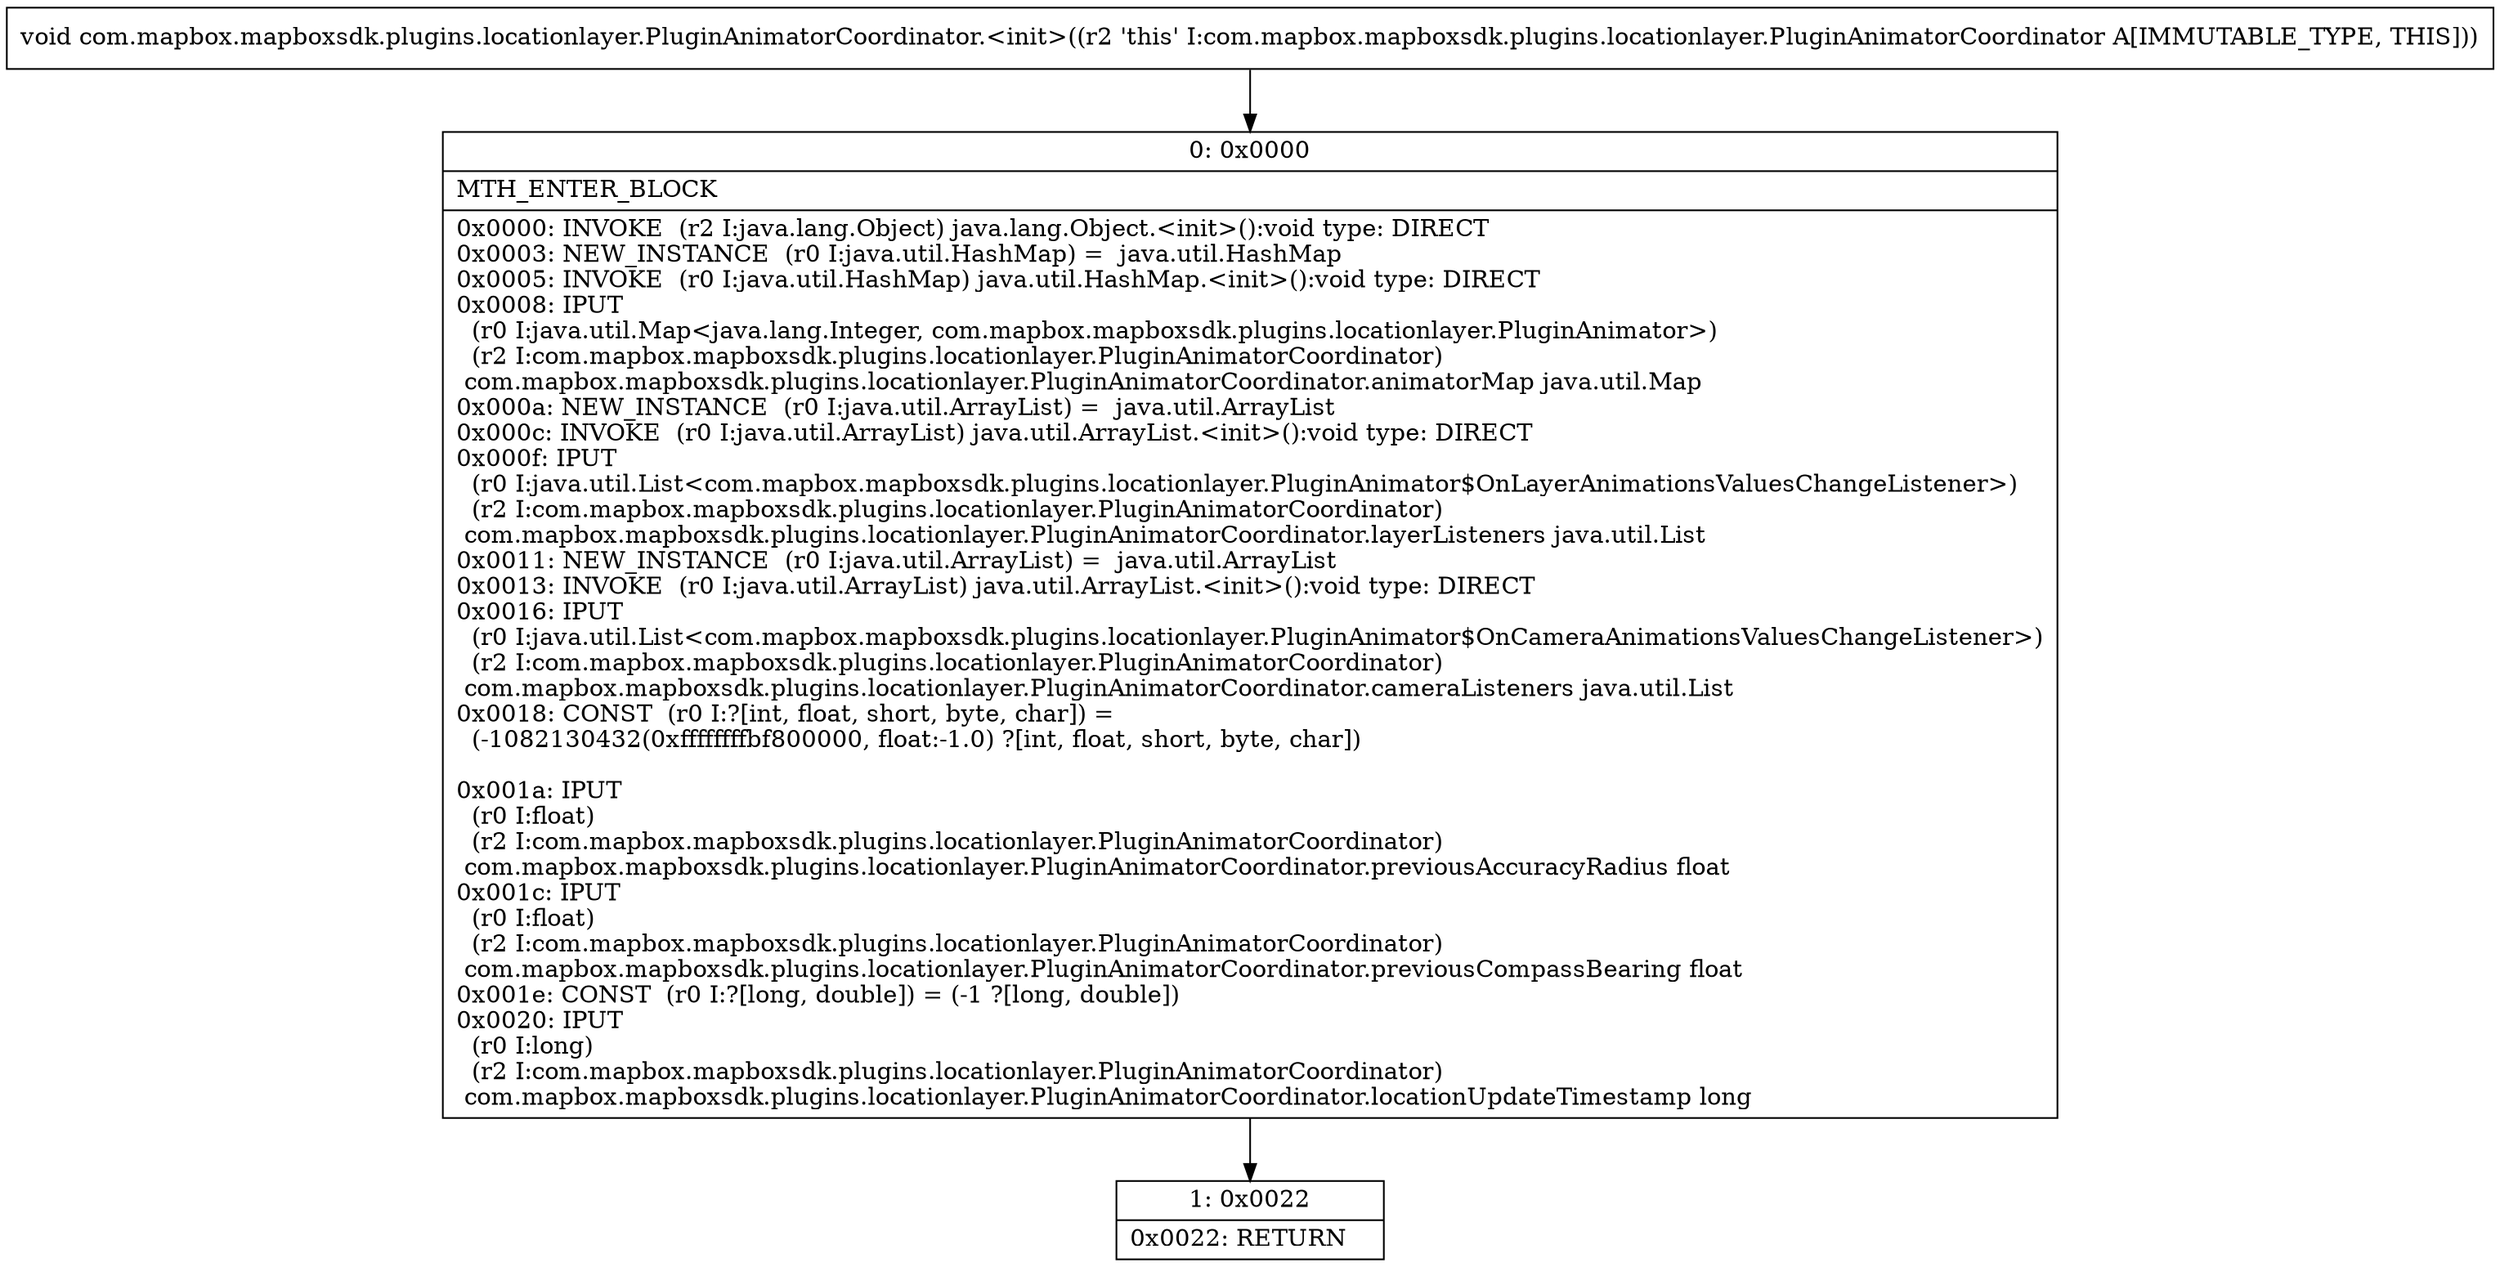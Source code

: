 digraph "CFG forcom.mapbox.mapboxsdk.plugins.locationlayer.PluginAnimatorCoordinator.\<init\>()V" {
Node_0 [shape=record,label="{0\:\ 0x0000|MTH_ENTER_BLOCK\l|0x0000: INVOKE  (r2 I:java.lang.Object) java.lang.Object.\<init\>():void type: DIRECT \l0x0003: NEW_INSTANCE  (r0 I:java.util.HashMap) =  java.util.HashMap \l0x0005: INVOKE  (r0 I:java.util.HashMap) java.util.HashMap.\<init\>():void type: DIRECT \l0x0008: IPUT  \l  (r0 I:java.util.Map\<java.lang.Integer, com.mapbox.mapboxsdk.plugins.locationlayer.PluginAnimator\>)\l  (r2 I:com.mapbox.mapboxsdk.plugins.locationlayer.PluginAnimatorCoordinator)\l com.mapbox.mapboxsdk.plugins.locationlayer.PluginAnimatorCoordinator.animatorMap java.util.Map \l0x000a: NEW_INSTANCE  (r0 I:java.util.ArrayList) =  java.util.ArrayList \l0x000c: INVOKE  (r0 I:java.util.ArrayList) java.util.ArrayList.\<init\>():void type: DIRECT \l0x000f: IPUT  \l  (r0 I:java.util.List\<com.mapbox.mapboxsdk.plugins.locationlayer.PluginAnimator$OnLayerAnimationsValuesChangeListener\>)\l  (r2 I:com.mapbox.mapboxsdk.plugins.locationlayer.PluginAnimatorCoordinator)\l com.mapbox.mapboxsdk.plugins.locationlayer.PluginAnimatorCoordinator.layerListeners java.util.List \l0x0011: NEW_INSTANCE  (r0 I:java.util.ArrayList) =  java.util.ArrayList \l0x0013: INVOKE  (r0 I:java.util.ArrayList) java.util.ArrayList.\<init\>():void type: DIRECT \l0x0016: IPUT  \l  (r0 I:java.util.List\<com.mapbox.mapboxsdk.plugins.locationlayer.PluginAnimator$OnCameraAnimationsValuesChangeListener\>)\l  (r2 I:com.mapbox.mapboxsdk.plugins.locationlayer.PluginAnimatorCoordinator)\l com.mapbox.mapboxsdk.plugins.locationlayer.PluginAnimatorCoordinator.cameraListeners java.util.List \l0x0018: CONST  (r0 I:?[int, float, short, byte, char]) = \l  (\-1082130432(0xffffffffbf800000, float:\-1.0) ?[int, float, short, byte, char])\l \l0x001a: IPUT  \l  (r0 I:float)\l  (r2 I:com.mapbox.mapboxsdk.plugins.locationlayer.PluginAnimatorCoordinator)\l com.mapbox.mapboxsdk.plugins.locationlayer.PluginAnimatorCoordinator.previousAccuracyRadius float \l0x001c: IPUT  \l  (r0 I:float)\l  (r2 I:com.mapbox.mapboxsdk.plugins.locationlayer.PluginAnimatorCoordinator)\l com.mapbox.mapboxsdk.plugins.locationlayer.PluginAnimatorCoordinator.previousCompassBearing float \l0x001e: CONST  (r0 I:?[long, double]) = (\-1 ?[long, double]) \l0x0020: IPUT  \l  (r0 I:long)\l  (r2 I:com.mapbox.mapboxsdk.plugins.locationlayer.PluginAnimatorCoordinator)\l com.mapbox.mapboxsdk.plugins.locationlayer.PluginAnimatorCoordinator.locationUpdateTimestamp long \l}"];
Node_1 [shape=record,label="{1\:\ 0x0022|0x0022: RETURN   \l}"];
MethodNode[shape=record,label="{void com.mapbox.mapboxsdk.plugins.locationlayer.PluginAnimatorCoordinator.\<init\>((r2 'this' I:com.mapbox.mapboxsdk.plugins.locationlayer.PluginAnimatorCoordinator A[IMMUTABLE_TYPE, THIS])) }"];
MethodNode -> Node_0;
Node_0 -> Node_1;
}

